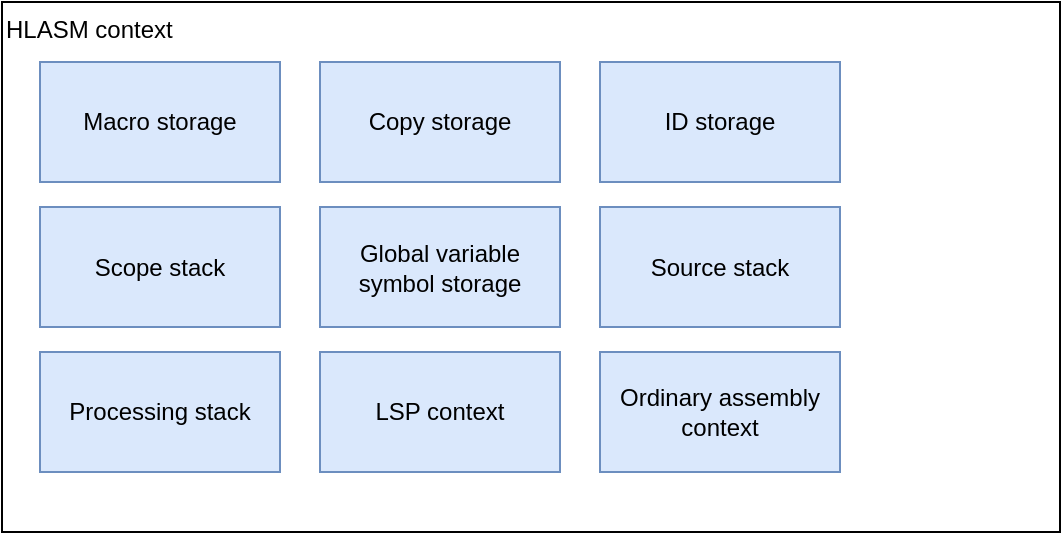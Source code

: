 <mxfile version="12.8.6" type="device"><diagram id="ERvEikIAbuAEUn9lf5Qu" name="Page-1"><mxGraphModel dx="1422" dy="762" grid="1" gridSize="10" guides="1" tooltips="1" connect="1" arrows="1" fold="1" page="1" pageScale="1" pageWidth="583" pageHeight="413" math="0" shadow="0"><root><mxCell id="0"/><mxCell id="1" parent="0"/><mxCell id="QlQmvvS0TMtKOBI_XdEg-2" value="HLASM context" style="rounded=0;whiteSpace=wrap;html=1;flipV=0;flipH=1;direction=east;verticalAlign=top;align=left;" parent="1" vertex="1"><mxGeometry x="31" y="55" width="529" height="265" as="geometry"/></mxCell><mxCell id="QlQmvvS0TMtKOBI_XdEg-3" value="Macro storage" style="rounded=0;whiteSpace=wrap;html=1;flipV=0;flipH=1;direction=east;verticalAlign=middle;fillColor=#dae8fc;strokeColor=#6c8ebf;" parent="1" vertex="1"><mxGeometry x="50" y="85" width="120" height="60" as="geometry"/></mxCell><mxCell id="QlQmvvS0TMtKOBI_XdEg-4" value="Copy storage" style="rounded=0;whiteSpace=wrap;html=1;flipV=0;flipH=1;direction=east;verticalAlign=middle;fillColor=#dae8fc;strokeColor=#6c8ebf;" parent="1" vertex="1"><mxGeometry x="190" y="85" width="120" height="60" as="geometry"/></mxCell><mxCell id="QlQmvvS0TMtKOBI_XdEg-5" value="Source stack" style="rounded=0;whiteSpace=wrap;html=1;flipV=0;flipH=1;direction=east;verticalAlign=middle;fillColor=#dae8fc;strokeColor=#6c8ebf;" parent="1" vertex="1"><mxGeometry x="330" y="157.5" width="120" height="60" as="geometry"/></mxCell><mxCell id="QlQmvvS0TMtKOBI_XdEg-6" value="Ordinary assembly context" style="rounded=0;whiteSpace=wrap;html=1;fillColor=#dae8fc;strokeColor=#6c8ebf;" parent="1" vertex="1"><mxGeometry x="330" y="230" width="120" height="60" as="geometry"/></mxCell><mxCell id="qpm0pfhg7EkavrOcA47S-1" value="ID storage" style="rounded=0;whiteSpace=wrap;html=1;flipV=0;flipH=1;direction=east;verticalAlign=middle;fillColor=#dae8fc;strokeColor=#6c8ebf;" parent="1" vertex="1"><mxGeometry x="330" y="85" width="120" height="60" as="geometry"/></mxCell><mxCell id="qpm0pfhg7EkavrOcA47S-2" value="Global variable symbol storage" style="rounded=0;whiteSpace=wrap;html=1;flipV=0;flipH=1;direction=east;verticalAlign=middle;fillColor=#dae8fc;strokeColor=#6c8ebf;" parent="1" vertex="1"><mxGeometry x="190" y="157.5" width="120" height="60" as="geometry"/></mxCell><mxCell id="qpm0pfhg7EkavrOcA47S-3" value="Scope stack" style="rounded=0;whiteSpace=wrap;html=1;flipV=0;flipH=1;direction=east;verticalAlign=middle;fillColor=#dae8fc;strokeColor=#6c8ebf;" parent="1" vertex="1"><mxGeometry x="50" y="157.5" width="120" height="60" as="geometry"/></mxCell><mxCell id="qpm0pfhg7EkavrOcA47S-5" value="LSP context" style="rounded=0;whiteSpace=wrap;html=1;flipV=0;flipH=1;direction=east;verticalAlign=middle;fillColor=#dae8fc;strokeColor=#6c8ebf;" parent="1" vertex="1"><mxGeometry x="190" y="230" width="120" height="60" as="geometry"/></mxCell><mxCell id="pY1WmX-stFnKbL19y1AW-2" value="Processing stack" style="rounded=0;whiteSpace=wrap;html=1;flipV=0;flipH=1;direction=east;verticalAlign=middle;fillColor=#dae8fc;strokeColor=#6c8ebf;" vertex="1" parent="1"><mxGeometry x="50" y="230" width="120" height="60" as="geometry"/></mxCell></root></mxGraphModel></diagram></mxfile>